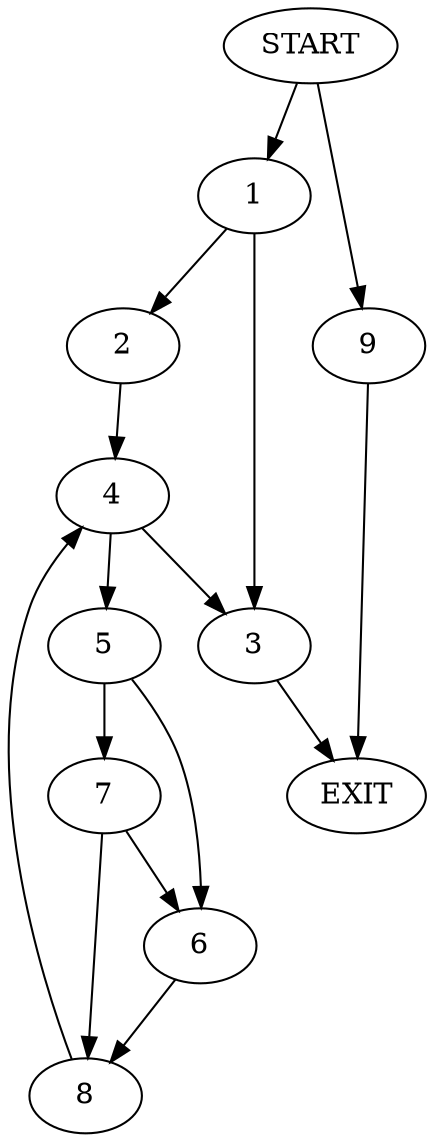 digraph {
0 [label="START"]
10 [label="EXIT"]
0 -> 1
1 -> 2
1 -> 3
3 -> 10
2 -> 4
4 -> 5
4 -> 3
5 -> 6
5 -> 7
7 -> 6
7 -> 8
6 -> 8
8 -> 4
0 -> 9
9 -> 10
}
